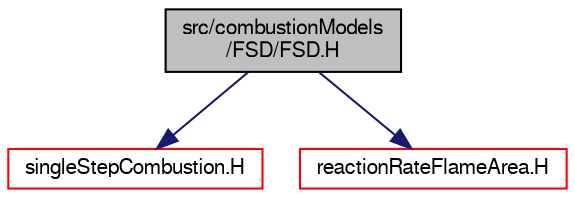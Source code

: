 digraph "src/combustionModels/FSD/FSD.H"
{
  bgcolor="transparent";
  edge [fontname="FreeSans",fontsize="10",labelfontname="FreeSans",labelfontsize="10"];
  node [fontname="FreeSans",fontsize="10",shape=record];
  Node0 [label="src/combustionModels\l/FSD/FSD.H",height=0.2,width=0.4,color="black", fillcolor="grey75", style="filled", fontcolor="black"];
  Node0 -> Node1 [color="midnightblue",fontsize="10",style="solid",fontname="FreeSans"];
  Node1 [label="singleStepCombustion.H",height=0.2,width=0.4,color="red",URL="$a00134.html"];
  Node0 -> Node317 [color="midnightblue",fontsize="10",style="solid",fontname="FreeSans"];
  Node317 [label="reactionRateFlameArea.H",height=0.2,width=0.4,color="red",URL="$a00041.html"];
}
